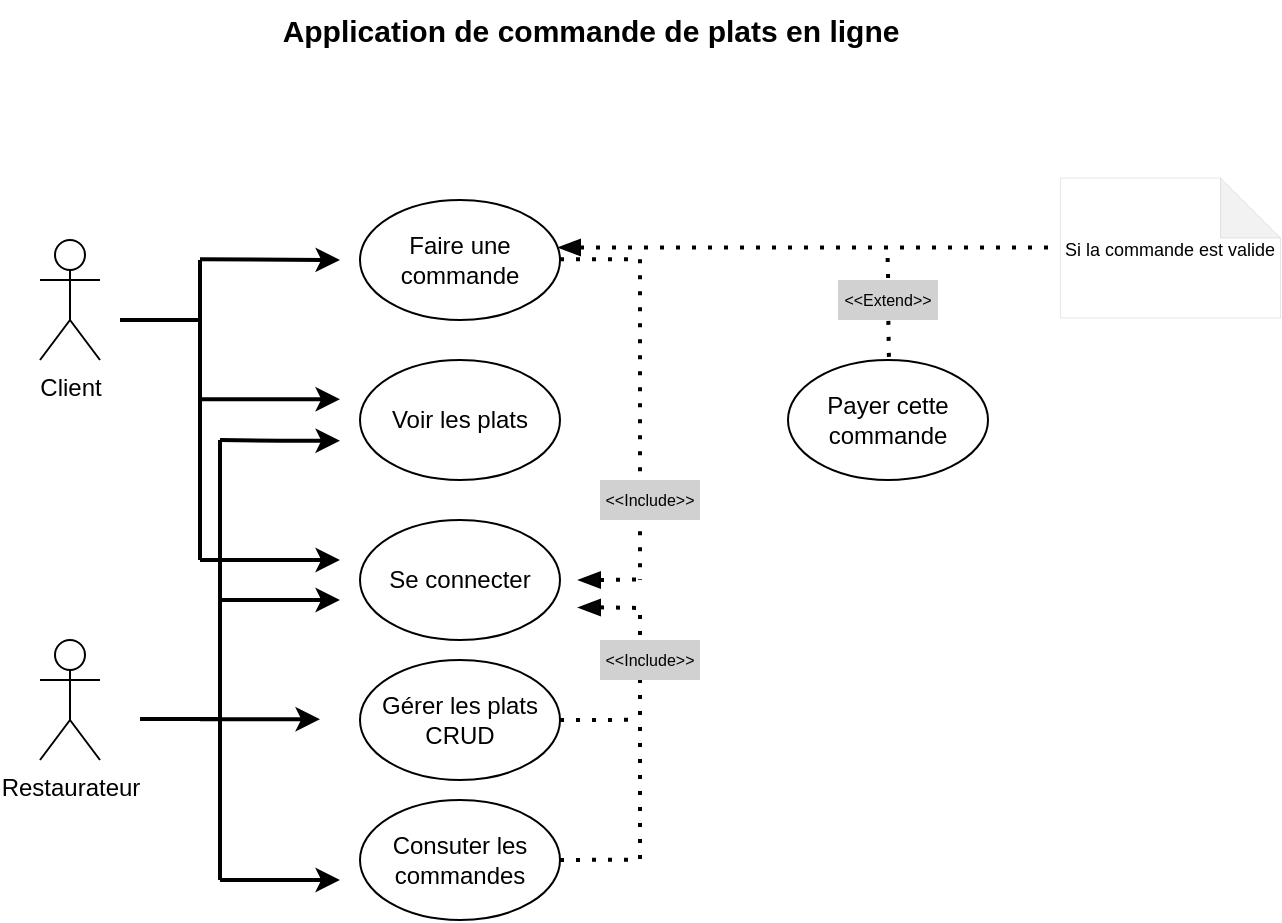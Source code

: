 <mxfile version="24.0.7" type="github">
  <diagram name="Page-1" id="y5qhtntw8HqzYYSQYSKg">
    <mxGraphModel dx="742" dy="425" grid="1" gridSize="10" guides="1" tooltips="1" connect="1" arrows="1" fold="1" page="1" pageScale="1" pageWidth="827" pageHeight="1169" math="0" shadow="0">
      <root>
        <mxCell id="0" />
        <mxCell id="1" parent="0" />
        <mxCell id="KXOY8twD4fQq9Z1rYFRX-1" value="Client" style="shape=umlActor;verticalLabelPosition=bottom;verticalAlign=top;html=1;outlineConnect=0;" vertex="1" parent="1">
          <mxGeometry x="40" y="120" width="30" height="60" as="geometry" />
        </mxCell>
        <mxCell id="KXOY8twD4fQq9Z1rYFRX-2" value="Restaurateur" style="shape=umlActor;verticalLabelPosition=bottom;verticalAlign=top;html=1;outlineConnect=0;" vertex="1" parent="1">
          <mxGeometry x="40" y="320" width="30" height="60" as="geometry" />
        </mxCell>
        <mxCell id="KXOY8twD4fQq9Z1rYFRX-3" value="Voir les plats" style="ellipse;whiteSpace=wrap;html=1;" vertex="1" parent="1">
          <mxGeometry x="200" y="180" width="100" height="60" as="geometry" />
        </mxCell>
        <mxCell id="KXOY8twD4fQq9Z1rYFRX-4" style="edgeStyle=orthogonalEdgeStyle;rounded=0;orthogonalLoop=1;jettySize=auto;html=1;exitX=0.5;exitY=1;exitDx=0;exitDy=0;" edge="1" parent="1" source="KXOY8twD4fQq9Z1rYFRX-3" target="KXOY8twD4fQq9Z1rYFRX-3">
          <mxGeometry relative="1" as="geometry" />
        </mxCell>
        <mxCell id="KXOY8twD4fQq9Z1rYFRX-5" value="Faire une commande" style="ellipse;whiteSpace=wrap;html=1;" vertex="1" parent="1">
          <mxGeometry x="200" y="100" width="100" height="60" as="geometry" />
        </mxCell>
        <mxCell id="KXOY8twD4fQq9Z1rYFRX-6" value="Se connecter" style="ellipse;whiteSpace=wrap;html=1;" vertex="1" parent="1">
          <mxGeometry x="200" y="260" width="100" height="60" as="geometry" />
        </mxCell>
        <mxCell id="KXOY8twD4fQq9Z1rYFRX-7" value="Payer cette commande" style="ellipse;whiteSpace=wrap;html=1;" vertex="1" parent="1">
          <mxGeometry x="414" y="180" width="100" height="60" as="geometry" />
        </mxCell>
        <mxCell id="KXOY8twD4fQq9Z1rYFRX-8" value="Gérer les plats CRUD" style="ellipse;whiteSpace=wrap;html=1;" vertex="1" parent="1">
          <mxGeometry x="200" y="330" width="100" height="60" as="geometry" />
        </mxCell>
        <mxCell id="KXOY8twD4fQq9Z1rYFRX-9" value="Consuter les commandes" style="ellipse;whiteSpace=wrap;html=1;" vertex="1" parent="1">
          <mxGeometry x="200" y="400" width="100" height="60" as="geometry" />
        </mxCell>
        <mxCell id="KXOY8twD4fQq9Z1rYFRX-10" value="Application de commande de plats en ligne" style="text;html=1;align=center;verticalAlign=middle;resizable=0;points=[];autosize=1;strokeColor=none;fillColor=none;fontSize=15;fontStyle=1" vertex="1" parent="1">
          <mxGeometry x="160" width="310" height="30" as="geometry" />
        </mxCell>
        <mxCell id="KXOY8twD4fQq9Z1rYFRX-14" value="" style="endArrow=none;html=1;rounded=0;strokeWidth=2;" edge="1" parent="1">
          <mxGeometry width="50" height="50" relative="1" as="geometry">
            <mxPoint x="80" y="160" as="sourcePoint" />
            <mxPoint x="120" y="160" as="targetPoint" />
          </mxGeometry>
        </mxCell>
        <mxCell id="KXOY8twD4fQq9Z1rYFRX-15" value="" style="endArrow=none;html=1;rounded=0;strokeWidth=2;" edge="1" parent="1">
          <mxGeometry width="50" height="50" relative="1" as="geometry">
            <mxPoint x="90" y="359.5" as="sourcePoint" />
            <mxPoint x="130" y="359.5" as="targetPoint" />
          </mxGeometry>
        </mxCell>
        <mxCell id="KXOY8twD4fQq9Z1rYFRX-17" value="" style="endArrow=none;html=1;rounded=0;strokeWidth=2;" edge="1" parent="1">
          <mxGeometry width="50" height="50" relative="1" as="geometry">
            <mxPoint x="130" y="440" as="sourcePoint" />
            <mxPoint x="130" y="220" as="targetPoint" />
          </mxGeometry>
        </mxCell>
        <mxCell id="KXOY8twD4fQq9Z1rYFRX-18" value="" style="endArrow=none;html=1;rounded=0;strokeWidth=2;" edge="1" parent="1">
          <mxGeometry width="50" height="50" relative="1" as="geometry">
            <mxPoint x="120" y="280" as="sourcePoint" />
            <mxPoint x="120" y="130" as="targetPoint" />
          </mxGeometry>
        </mxCell>
        <mxCell id="KXOY8twD4fQq9Z1rYFRX-19" value="" style="endArrow=classic;html=1;rounded=0;strokeWidth=2;" edge="1" parent="1">
          <mxGeometry width="50" height="50" relative="1" as="geometry">
            <mxPoint x="120" y="129.66" as="sourcePoint" />
            <mxPoint x="190" y="130" as="targetPoint" />
          </mxGeometry>
        </mxCell>
        <mxCell id="KXOY8twD4fQq9Z1rYFRX-20" value="" style="endArrow=classic;html=1;rounded=0;strokeWidth=2;" edge="1" parent="1">
          <mxGeometry width="50" height="50" relative="1" as="geometry">
            <mxPoint x="120" y="199.66" as="sourcePoint" />
            <mxPoint x="190" y="199.66" as="targetPoint" />
          </mxGeometry>
        </mxCell>
        <mxCell id="KXOY8twD4fQq9Z1rYFRX-21" value="" style="endArrow=classic;html=1;rounded=0;strokeWidth=2;" edge="1" parent="1">
          <mxGeometry width="50" height="50" relative="1" as="geometry">
            <mxPoint x="120" y="280" as="sourcePoint" />
            <mxPoint x="190" y="280" as="targetPoint" />
          </mxGeometry>
        </mxCell>
        <mxCell id="KXOY8twD4fQq9Z1rYFRX-22" value="" style="endArrow=classic;html=1;rounded=0;strokeWidth=2;" edge="1" parent="1">
          <mxGeometry width="50" height="50" relative="1" as="geometry">
            <mxPoint x="130" y="300" as="sourcePoint" />
            <mxPoint x="190" y="300" as="targetPoint" />
          </mxGeometry>
        </mxCell>
        <mxCell id="KXOY8twD4fQq9Z1rYFRX-23" value="" style="endArrow=classic;html=1;rounded=0;strokeWidth=2;" edge="1" parent="1">
          <mxGeometry width="50" height="50" relative="1" as="geometry">
            <mxPoint x="130" y="220" as="sourcePoint" />
            <mxPoint x="190" y="220.34" as="targetPoint" />
            <Array as="points">
              <mxPoint x="160" y="220.34" />
            </Array>
          </mxGeometry>
        </mxCell>
        <mxCell id="KXOY8twD4fQq9Z1rYFRX-24" value="" style="endArrow=classic;html=1;rounded=0;strokeWidth=2;" edge="1" parent="1">
          <mxGeometry width="50" height="50" relative="1" as="geometry">
            <mxPoint x="120" y="359.66" as="sourcePoint" />
            <mxPoint x="180" y="359.66" as="targetPoint" />
          </mxGeometry>
        </mxCell>
        <mxCell id="KXOY8twD4fQq9Z1rYFRX-25" value="" style="endArrow=classic;html=1;rounded=0;strokeWidth=2;" edge="1" parent="1">
          <mxGeometry width="50" height="50" relative="1" as="geometry">
            <mxPoint x="130" y="440" as="sourcePoint" />
            <mxPoint x="190" y="440" as="targetPoint" />
          </mxGeometry>
        </mxCell>
        <mxCell id="KXOY8twD4fQq9Z1rYFRX-26" value="" style="endArrow=none;dashed=1;html=1;dashPattern=1 3;strokeWidth=2;rounded=0;" edge="1" parent="1">
          <mxGeometry width="50" height="50" relative="1" as="geometry">
            <mxPoint x="300" y="129.66" as="sourcePoint" />
            <mxPoint x="340" y="129.66" as="targetPoint" />
          </mxGeometry>
        </mxCell>
        <mxCell id="KXOY8twD4fQq9Z1rYFRX-27" value="" style="endArrow=none;dashed=1;html=1;dashPattern=1 3;strokeWidth=2;rounded=0;" edge="1" parent="1">
          <mxGeometry width="50" height="50" relative="1" as="geometry">
            <mxPoint x="340" y="129.66" as="sourcePoint" />
            <mxPoint x="340" y="290" as="targetPoint" />
          </mxGeometry>
        </mxCell>
        <mxCell id="KXOY8twD4fQq9Z1rYFRX-28" value="" style="endArrow=none;dashed=1;html=1;dashPattern=1 3;strokeWidth=2;rounded=0;" edge="1" parent="1">
          <mxGeometry width="50" height="50" relative="1" as="geometry">
            <mxPoint x="320" y="290" as="sourcePoint" />
            <mxPoint x="340" y="289.66" as="targetPoint" />
          </mxGeometry>
        </mxCell>
        <mxCell id="KXOY8twD4fQq9Z1rYFRX-29" value="" style="triangle;whiteSpace=wrap;html=1;rotation=-180;fillColor=#050505;" vertex="1" parent="1">
          <mxGeometry x="310" y="286.25" width="10" height="7.5" as="geometry" />
        </mxCell>
        <mxCell id="KXOY8twD4fQq9Z1rYFRX-31" value="" style="endArrow=none;dashed=1;html=1;dashPattern=1 3;strokeWidth=2;rounded=0;" edge="1" parent="1">
          <mxGeometry width="50" height="50" relative="1" as="geometry">
            <mxPoint x="320" y="303.68" as="sourcePoint" />
            <mxPoint x="340" y="304" as="targetPoint" />
          </mxGeometry>
        </mxCell>
        <mxCell id="KXOY8twD4fQq9Z1rYFRX-32" value="" style="endArrow=none;dashed=1;html=1;dashPattern=1 3;strokeWidth=2;rounded=0;" edge="1" parent="1">
          <mxGeometry width="50" height="50" relative="1" as="geometry">
            <mxPoint x="340" y="307.5" as="sourcePoint" />
            <mxPoint x="340" y="430" as="targetPoint" />
          </mxGeometry>
        </mxCell>
        <mxCell id="KXOY8twD4fQq9Z1rYFRX-33" value="" style="endArrow=none;dashed=1;html=1;dashPattern=1 3;strokeWidth=2;rounded=0;exitX=1;exitY=0.5;exitDx=0;exitDy=0;" edge="1" parent="1" source="KXOY8twD4fQq9Z1rYFRX-9">
          <mxGeometry width="50" height="50" relative="1" as="geometry">
            <mxPoint x="320" y="430.17" as="sourcePoint" />
            <mxPoint x="340" y="429.83" as="targetPoint" />
          </mxGeometry>
        </mxCell>
        <mxCell id="KXOY8twD4fQq9Z1rYFRX-34" value="" style="triangle;whiteSpace=wrap;html=1;rotation=-180;fillColor=#050505;" vertex="1" parent="1">
          <mxGeometry x="310" y="300" width="10" height="7.5" as="geometry" />
        </mxCell>
        <mxCell id="KXOY8twD4fQq9Z1rYFRX-36" value="" style="endArrow=none;dashed=1;html=1;dashPattern=1 3;strokeWidth=2;rounded=0;exitX=1;exitY=0.5;exitDx=0;exitDy=0;" edge="1" parent="1">
          <mxGeometry width="50" height="50" relative="1" as="geometry">
            <mxPoint x="300" y="360.06" as="sourcePoint" />
            <mxPoint x="340" y="359.89" as="targetPoint" />
          </mxGeometry>
        </mxCell>
        <mxCell id="KXOY8twD4fQq9Z1rYFRX-37" value="&amp;lt;&amp;lt;Include&amp;gt;&amp;gt;" style="rounded=0;whiteSpace=wrap;html=1;strokeColor=none;fillColor=#d1d1d1;fontSize=8;" vertex="1" parent="1">
          <mxGeometry x="320" y="320" width="50" height="20" as="geometry" />
        </mxCell>
        <mxCell id="KXOY8twD4fQq9Z1rYFRX-39" value="&amp;lt;&amp;lt;Include&amp;gt;&amp;gt;" style="rounded=0;whiteSpace=wrap;html=1;strokeColor=none;fillColor=#d1d1d1;fontSize=8;" vertex="1" parent="1">
          <mxGeometry x="320" y="240" width="50" height="20" as="geometry" />
        </mxCell>
        <mxCell id="KXOY8twD4fQq9Z1rYFRX-40" value="" style="endArrow=none;dashed=1;html=1;dashPattern=1 3;strokeWidth=2;rounded=0;" edge="1" parent="1">
          <mxGeometry width="50" height="50" relative="1" as="geometry">
            <mxPoint x="310" y="123.7" as="sourcePoint" />
            <mxPoint x="550" y="123.7" as="targetPoint" />
          </mxGeometry>
        </mxCell>
        <mxCell id="KXOY8twD4fQq9Z1rYFRX-42" value="&lt;font style=&quot;font-size: 9px;&quot;&gt;Si la commande est valide&lt;/font&gt;" style="shape=note;whiteSpace=wrap;html=1;backgroundOutline=1;darkOpacity=0.05;strokeWidth=0;" vertex="1" parent="1">
          <mxGeometry x="550" y="88.75" width="110" height="70" as="geometry" />
        </mxCell>
        <mxCell id="KXOY8twD4fQq9Z1rYFRX-43" value="" style="endArrow=none;dashed=1;html=1;dashPattern=1 3;strokeWidth=2;rounded=0;exitX=0.569;exitY=-0.026;exitDx=0;exitDy=0;exitPerimeter=0;" edge="1" parent="1">
          <mxGeometry width="50" height="50" relative="1" as="geometry">
            <mxPoint x="464.23" y="146.98" as="sourcePoint" />
            <mxPoint x="463.78" y="127.5" as="targetPoint" />
          </mxGeometry>
        </mxCell>
        <mxCell id="KXOY8twD4fQq9Z1rYFRX-45" value="" style="endArrow=none;dashed=1;html=1;dashPattern=1 3;strokeWidth=2;rounded=0;exitX=0.569;exitY=-0.026;exitDx=0;exitDy=0;exitPerimeter=0;" edge="1" parent="1" target="KXOY8twD4fQq9Z1rYFRX-44">
          <mxGeometry width="50" height="50" relative="1" as="geometry">
            <mxPoint x="464.45" y="178.44" as="sourcePoint" />
            <mxPoint x="463.55" y="120" as="targetPoint" />
          </mxGeometry>
        </mxCell>
        <mxCell id="KXOY8twD4fQq9Z1rYFRX-44" value="&amp;lt;&amp;lt;Extend&amp;gt;&amp;gt;" style="rounded=0;whiteSpace=wrap;html=1;strokeColor=none;fillColor=#d1d1d1;fontSize=8;" vertex="1" parent="1">
          <mxGeometry x="439" y="140" width="50" height="20" as="geometry" />
        </mxCell>
        <mxCell id="KXOY8twD4fQq9Z1rYFRX-46" value="" style="triangle;whiteSpace=wrap;html=1;rotation=-180;fillColor=#050505;" vertex="1" parent="1">
          <mxGeometry x="300" y="120" width="10" height="7.5" as="geometry" />
        </mxCell>
      </root>
    </mxGraphModel>
  </diagram>
</mxfile>
